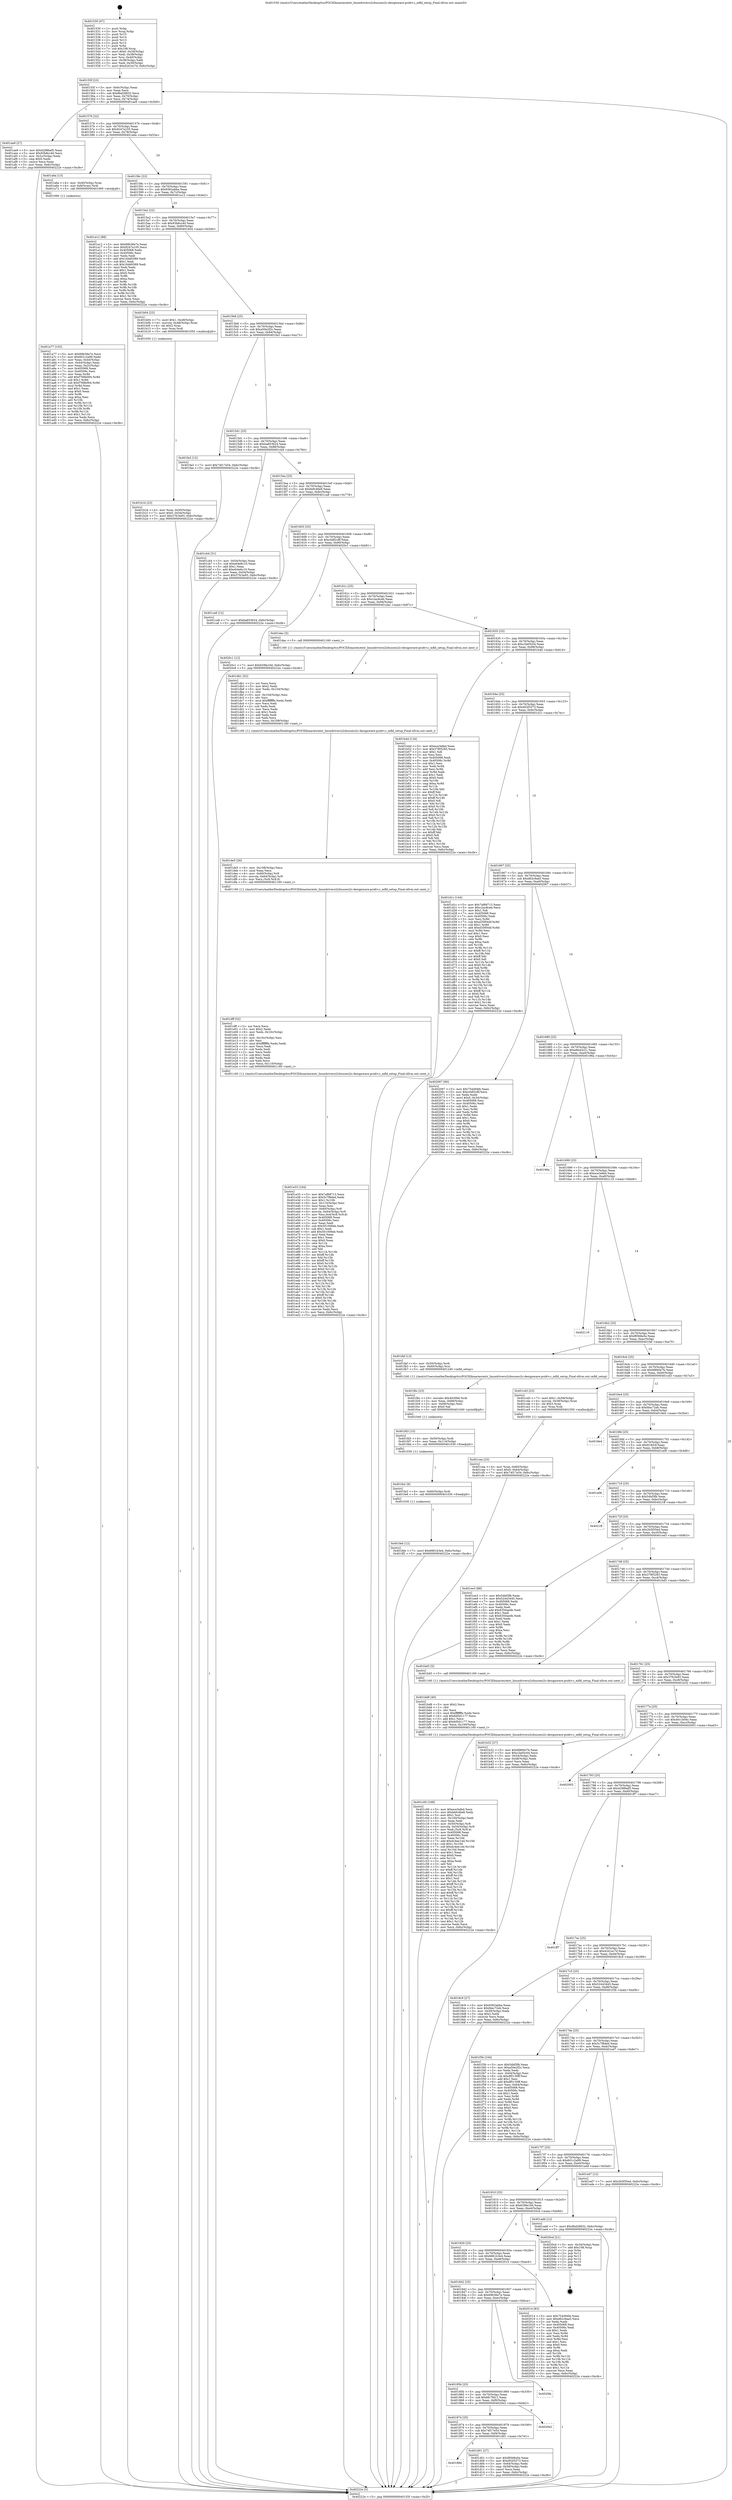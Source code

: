 digraph "0x401530" {
  label = "0x401530 (/mnt/c/Users/mathe/Desktop/tcc/POCII/binaries/extr_linuxdriversi2cbussesi2c-designware-pcidrv.c_mfld_setup_Final-ollvm.out::main(0))"
  labelloc = "t"
  node[shape=record]

  Entry [label="",width=0.3,height=0.3,shape=circle,fillcolor=black,style=filled]
  "0x40155f" [label="{
     0x40155f [23]\l
     | [instrs]\l
     &nbsp;&nbsp;0x40155f \<+3\>: mov -0x6c(%rbp),%eax\l
     &nbsp;&nbsp;0x401562 \<+2\>: mov %eax,%ecx\l
     &nbsp;&nbsp;0x401564 \<+6\>: sub $0x8bd28832,%ecx\l
     &nbsp;&nbsp;0x40156a \<+3\>: mov %eax,-0x70(%rbp)\l
     &nbsp;&nbsp;0x40156d \<+3\>: mov %ecx,-0x74(%rbp)\l
     &nbsp;&nbsp;0x401570 \<+6\>: je 0000000000401ae9 \<main+0x5b9\>\l
  }"]
  "0x401ae9" [label="{
     0x401ae9 [27]\l
     | [instrs]\l
     &nbsp;&nbsp;0x401ae9 \<+5\>: mov $0x4298bef5,%eax\l
     &nbsp;&nbsp;0x401aee \<+5\>: mov $0x93b8cc40,%ecx\l
     &nbsp;&nbsp;0x401af3 \<+3\>: mov -0x2c(%rbp),%edx\l
     &nbsp;&nbsp;0x401af6 \<+3\>: cmp $0x0,%edx\l
     &nbsp;&nbsp;0x401af9 \<+3\>: cmove %ecx,%eax\l
     &nbsp;&nbsp;0x401afc \<+3\>: mov %eax,-0x6c(%rbp)\l
     &nbsp;&nbsp;0x401aff \<+5\>: jmp 000000000040222e \<main+0xcfe\>\l
  }"]
  "0x401576" [label="{
     0x401576 [22]\l
     | [instrs]\l
     &nbsp;&nbsp;0x401576 \<+5\>: jmp 000000000040157b \<main+0x4b\>\l
     &nbsp;&nbsp;0x40157b \<+3\>: mov -0x70(%rbp),%eax\l
     &nbsp;&nbsp;0x40157e \<+5\>: sub $0x9247a105,%eax\l
     &nbsp;&nbsp;0x401583 \<+3\>: mov %eax,-0x78(%rbp)\l
     &nbsp;&nbsp;0x401586 \<+6\>: je 0000000000401a6a \<main+0x53a\>\l
  }"]
  Exit [label="",width=0.3,height=0.3,shape=circle,fillcolor=black,style=filled,peripheries=2]
  "0x401a6a" [label="{
     0x401a6a [13]\l
     | [instrs]\l
     &nbsp;&nbsp;0x401a6a \<+4\>: mov -0x40(%rbp),%rax\l
     &nbsp;&nbsp;0x401a6e \<+4\>: mov 0x8(%rax),%rdi\l
     &nbsp;&nbsp;0x401a72 \<+5\>: call 0000000000401060 \<atoi@plt\>\l
     | [calls]\l
     &nbsp;&nbsp;0x401060 \{1\} (unknown)\l
  }"]
  "0x40158c" [label="{
     0x40158c [22]\l
     | [instrs]\l
     &nbsp;&nbsp;0x40158c \<+5\>: jmp 0000000000401591 \<main+0x61\>\l
     &nbsp;&nbsp;0x401591 \<+3\>: mov -0x70(%rbp),%eax\l
     &nbsp;&nbsp;0x401594 \<+5\>: sub $0x9362abba,%eax\l
     &nbsp;&nbsp;0x401599 \<+3\>: mov %eax,-0x7c(%rbp)\l
     &nbsp;&nbsp;0x40159c \<+6\>: je 0000000000401a12 \<main+0x4e2\>\l
  }"]
  "0x401feb" [label="{
     0x401feb [12]\l
     | [instrs]\l
     &nbsp;&nbsp;0x401feb \<+7\>: movl $0x6661b3e4,-0x6c(%rbp)\l
     &nbsp;&nbsp;0x401ff2 \<+5\>: jmp 000000000040222e \<main+0xcfe\>\l
  }"]
  "0x401a12" [label="{
     0x401a12 [88]\l
     | [instrs]\l
     &nbsp;&nbsp;0x401a12 \<+5\>: mov $0x69b36e7e,%eax\l
     &nbsp;&nbsp;0x401a17 \<+5\>: mov $0x9247a105,%ecx\l
     &nbsp;&nbsp;0x401a1c \<+7\>: mov 0x405068,%edx\l
     &nbsp;&nbsp;0x401a23 \<+7\>: mov 0x40506c,%esi\l
     &nbsp;&nbsp;0x401a2a \<+2\>: mov %edx,%edi\l
     &nbsp;&nbsp;0x401a2c \<+6\>: add $0x16dd0389,%edi\l
     &nbsp;&nbsp;0x401a32 \<+3\>: sub $0x1,%edi\l
     &nbsp;&nbsp;0x401a35 \<+6\>: sub $0x16dd0389,%edi\l
     &nbsp;&nbsp;0x401a3b \<+3\>: imul %edi,%edx\l
     &nbsp;&nbsp;0x401a3e \<+3\>: and $0x1,%edx\l
     &nbsp;&nbsp;0x401a41 \<+3\>: cmp $0x0,%edx\l
     &nbsp;&nbsp;0x401a44 \<+4\>: sete %r8b\l
     &nbsp;&nbsp;0x401a48 \<+3\>: cmp $0xa,%esi\l
     &nbsp;&nbsp;0x401a4b \<+4\>: setl %r9b\l
     &nbsp;&nbsp;0x401a4f \<+3\>: mov %r8b,%r10b\l
     &nbsp;&nbsp;0x401a52 \<+3\>: and %r9b,%r10b\l
     &nbsp;&nbsp;0x401a55 \<+3\>: xor %r9b,%r8b\l
     &nbsp;&nbsp;0x401a58 \<+3\>: or %r8b,%r10b\l
     &nbsp;&nbsp;0x401a5b \<+4\>: test $0x1,%r10b\l
     &nbsp;&nbsp;0x401a5f \<+3\>: cmovne %ecx,%eax\l
     &nbsp;&nbsp;0x401a62 \<+3\>: mov %eax,-0x6c(%rbp)\l
     &nbsp;&nbsp;0x401a65 \<+5\>: jmp 000000000040222e \<main+0xcfe\>\l
  }"]
  "0x4015a2" [label="{
     0x4015a2 [22]\l
     | [instrs]\l
     &nbsp;&nbsp;0x4015a2 \<+5\>: jmp 00000000004015a7 \<main+0x77\>\l
     &nbsp;&nbsp;0x4015a7 \<+3\>: mov -0x70(%rbp),%eax\l
     &nbsp;&nbsp;0x4015aa \<+5\>: sub $0x93b8cc40,%eax\l
     &nbsp;&nbsp;0x4015af \<+3\>: mov %eax,-0x80(%rbp)\l
     &nbsp;&nbsp;0x4015b2 \<+6\>: je 0000000000401b04 \<main+0x5d4\>\l
  }"]
  "0x401fe2" [label="{
     0x401fe2 [9]\l
     | [instrs]\l
     &nbsp;&nbsp;0x401fe2 \<+4\>: mov -0x60(%rbp),%rdi\l
     &nbsp;&nbsp;0x401fe6 \<+5\>: call 0000000000401030 \<free@plt\>\l
     | [calls]\l
     &nbsp;&nbsp;0x401030 \{1\} (unknown)\l
  }"]
  "0x401b04" [label="{
     0x401b04 [23]\l
     | [instrs]\l
     &nbsp;&nbsp;0x401b04 \<+7\>: movl $0x1,-0x48(%rbp)\l
     &nbsp;&nbsp;0x401b0b \<+4\>: movslq -0x48(%rbp),%rax\l
     &nbsp;&nbsp;0x401b0f \<+4\>: shl $0x2,%rax\l
     &nbsp;&nbsp;0x401b13 \<+3\>: mov %rax,%rdi\l
     &nbsp;&nbsp;0x401b16 \<+5\>: call 0000000000401050 \<malloc@plt\>\l
     | [calls]\l
     &nbsp;&nbsp;0x401050 \{1\} (unknown)\l
  }"]
  "0x4015b8" [label="{
     0x4015b8 [25]\l
     | [instrs]\l
     &nbsp;&nbsp;0x4015b8 \<+5\>: jmp 00000000004015bd \<main+0x8d\>\l
     &nbsp;&nbsp;0x4015bd \<+3\>: mov -0x70(%rbp),%eax\l
     &nbsp;&nbsp;0x4015c0 \<+5\>: sub $0xa50e2f2c,%eax\l
     &nbsp;&nbsp;0x4015c5 \<+6\>: mov %eax,-0x84(%rbp)\l
     &nbsp;&nbsp;0x4015cb \<+6\>: je 0000000000401fa3 \<main+0xa73\>\l
  }"]
  "0x401fd3" [label="{
     0x401fd3 [15]\l
     | [instrs]\l
     &nbsp;&nbsp;0x401fd3 \<+4\>: mov -0x50(%rbp),%rdi\l
     &nbsp;&nbsp;0x401fd7 \<+6\>: mov %eax,-0x114(%rbp)\l
     &nbsp;&nbsp;0x401fdd \<+5\>: call 0000000000401030 \<free@plt\>\l
     | [calls]\l
     &nbsp;&nbsp;0x401030 \{1\} (unknown)\l
  }"]
  "0x401fa3" [label="{
     0x401fa3 [12]\l
     | [instrs]\l
     &nbsp;&nbsp;0x401fa3 \<+7\>: movl $0x74f17e54,-0x6c(%rbp)\l
     &nbsp;&nbsp;0x401faa \<+5\>: jmp 000000000040222e \<main+0xcfe\>\l
  }"]
  "0x4015d1" [label="{
     0x4015d1 [25]\l
     | [instrs]\l
     &nbsp;&nbsp;0x4015d1 \<+5\>: jmp 00000000004015d6 \<main+0xa6\>\l
     &nbsp;&nbsp;0x4015d6 \<+3\>: mov -0x70(%rbp),%eax\l
     &nbsp;&nbsp;0x4015d9 \<+5\>: sub $0xba853624,%eax\l
     &nbsp;&nbsp;0x4015de \<+6\>: mov %eax,-0x88(%rbp)\l
     &nbsp;&nbsp;0x4015e4 \<+6\>: je 0000000000401cb4 \<main+0x784\>\l
  }"]
  "0x401fbc" [label="{
     0x401fbc [23]\l
     | [instrs]\l
     &nbsp;&nbsp;0x401fbc \<+10\>: movabs $0x4030b6,%rdi\l
     &nbsp;&nbsp;0x401fc6 \<+3\>: mov %eax,-0x68(%rbp)\l
     &nbsp;&nbsp;0x401fc9 \<+3\>: mov -0x68(%rbp),%esi\l
     &nbsp;&nbsp;0x401fcc \<+2\>: mov $0x0,%al\l
     &nbsp;&nbsp;0x401fce \<+5\>: call 0000000000401040 \<printf@plt\>\l
     | [calls]\l
     &nbsp;&nbsp;0x401040 \{1\} (unknown)\l
  }"]
  "0x401cb4" [label="{
     0x401cb4 [31]\l
     | [instrs]\l
     &nbsp;&nbsp;0x401cb4 \<+3\>: mov -0x54(%rbp),%eax\l
     &nbsp;&nbsp;0x401cb7 \<+5\>: sub $0xeb4e6c10,%eax\l
     &nbsp;&nbsp;0x401cbc \<+3\>: add $0x1,%eax\l
     &nbsp;&nbsp;0x401cbf \<+5\>: add $0xeb4e6c10,%eax\l
     &nbsp;&nbsp;0x401cc4 \<+3\>: mov %eax,-0x54(%rbp)\l
     &nbsp;&nbsp;0x401cc7 \<+7\>: movl $0x37fc3e93,-0x6c(%rbp)\l
     &nbsp;&nbsp;0x401cce \<+5\>: jmp 000000000040222e \<main+0xcfe\>\l
  }"]
  "0x4015ea" [label="{
     0x4015ea [25]\l
     | [instrs]\l
     &nbsp;&nbsp;0x4015ea \<+5\>: jmp 00000000004015ef \<main+0xbf\>\l
     &nbsp;&nbsp;0x4015ef \<+3\>: mov -0x70(%rbp),%eax\l
     &nbsp;&nbsp;0x4015f2 \<+5\>: sub $0xbbfc46e8,%eax\l
     &nbsp;&nbsp;0x4015f7 \<+6\>: mov %eax,-0x8c(%rbp)\l
     &nbsp;&nbsp;0x4015fd \<+6\>: je 0000000000401ca8 \<main+0x778\>\l
  }"]
  "0x401e33" [label="{
     0x401e33 [164]\l
     | [instrs]\l
     &nbsp;&nbsp;0x401e33 \<+5\>: mov $0x7af68713,%ecx\l
     &nbsp;&nbsp;0x401e38 \<+5\>: mov $0x5c7f8ded,%edx\l
     &nbsp;&nbsp;0x401e3d \<+3\>: mov $0x1,%r10b\l
     &nbsp;&nbsp;0x401e40 \<+6\>: mov -0x110(%rbp),%esi\l
     &nbsp;&nbsp;0x401e46 \<+3\>: imul %eax,%esi\l
     &nbsp;&nbsp;0x401e49 \<+4\>: mov -0x60(%rbp),%r8\l
     &nbsp;&nbsp;0x401e4d \<+4\>: movslq -0x64(%rbp),%r9\l
     &nbsp;&nbsp;0x401e51 \<+5\>: mov %esi,0x4(%r8,%r9,8)\l
     &nbsp;&nbsp;0x401e56 \<+7\>: mov 0x405068,%eax\l
     &nbsp;&nbsp;0x401e5d \<+7\>: mov 0x40506c,%esi\l
     &nbsp;&nbsp;0x401e64 \<+2\>: mov %eax,%edi\l
     &nbsp;&nbsp;0x401e66 \<+6\>: sub $0x501006eb,%edi\l
     &nbsp;&nbsp;0x401e6c \<+3\>: sub $0x1,%edi\l
     &nbsp;&nbsp;0x401e6f \<+6\>: add $0x501006eb,%edi\l
     &nbsp;&nbsp;0x401e75 \<+3\>: imul %edi,%eax\l
     &nbsp;&nbsp;0x401e78 \<+3\>: and $0x1,%eax\l
     &nbsp;&nbsp;0x401e7b \<+3\>: cmp $0x0,%eax\l
     &nbsp;&nbsp;0x401e7e \<+4\>: sete %r11b\l
     &nbsp;&nbsp;0x401e82 \<+3\>: cmp $0xa,%esi\l
     &nbsp;&nbsp;0x401e85 \<+3\>: setl %bl\l
     &nbsp;&nbsp;0x401e88 \<+3\>: mov %r11b,%r14b\l
     &nbsp;&nbsp;0x401e8b \<+4\>: xor $0xff,%r14b\l
     &nbsp;&nbsp;0x401e8f \<+3\>: mov %bl,%r15b\l
     &nbsp;&nbsp;0x401e92 \<+4\>: xor $0xff,%r15b\l
     &nbsp;&nbsp;0x401e96 \<+4\>: xor $0x0,%r10b\l
     &nbsp;&nbsp;0x401e9a \<+3\>: mov %r14b,%r12b\l
     &nbsp;&nbsp;0x401e9d \<+4\>: and $0x0,%r12b\l
     &nbsp;&nbsp;0x401ea1 \<+3\>: and %r10b,%r11b\l
     &nbsp;&nbsp;0x401ea4 \<+3\>: mov %r15b,%r13b\l
     &nbsp;&nbsp;0x401ea7 \<+4\>: and $0x0,%r13b\l
     &nbsp;&nbsp;0x401eab \<+3\>: and %r10b,%bl\l
     &nbsp;&nbsp;0x401eae \<+3\>: or %r11b,%r12b\l
     &nbsp;&nbsp;0x401eb1 \<+3\>: or %bl,%r13b\l
     &nbsp;&nbsp;0x401eb4 \<+3\>: xor %r13b,%r12b\l
     &nbsp;&nbsp;0x401eb7 \<+3\>: or %r15b,%r14b\l
     &nbsp;&nbsp;0x401eba \<+4\>: xor $0xff,%r14b\l
     &nbsp;&nbsp;0x401ebe \<+4\>: or $0x0,%r10b\l
     &nbsp;&nbsp;0x401ec2 \<+3\>: and %r10b,%r14b\l
     &nbsp;&nbsp;0x401ec5 \<+3\>: or %r14b,%r12b\l
     &nbsp;&nbsp;0x401ec8 \<+4\>: test $0x1,%r12b\l
     &nbsp;&nbsp;0x401ecc \<+3\>: cmovne %edx,%ecx\l
     &nbsp;&nbsp;0x401ecf \<+3\>: mov %ecx,-0x6c(%rbp)\l
     &nbsp;&nbsp;0x401ed2 \<+5\>: jmp 000000000040222e \<main+0xcfe\>\l
  }"]
  "0x401ca8" [label="{
     0x401ca8 [12]\l
     | [instrs]\l
     &nbsp;&nbsp;0x401ca8 \<+7\>: movl $0xba853624,-0x6c(%rbp)\l
     &nbsp;&nbsp;0x401caf \<+5\>: jmp 000000000040222e \<main+0xcfe\>\l
  }"]
  "0x401603" [label="{
     0x401603 [25]\l
     | [instrs]\l
     &nbsp;&nbsp;0x401603 \<+5\>: jmp 0000000000401608 \<main+0xd8\>\l
     &nbsp;&nbsp;0x401608 \<+3\>: mov -0x70(%rbp),%eax\l
     &nbsp;&nbsp;0x40160b \<+5\>: sub $0xc0df2c8f,%eax\l
     &nbsp;&nbsp;0x401610 \<+6\>: mov %eax,-0x90(%rbp)\l
     &nbsp;&nbsp;0x401616 \<+6\>: je 00000000004020c1 \<main+0xb91\>\l
  }"]
  "0x401dff" [label="{
     0x401dff [52]\l
     | [instrs]\l
     &nbsp;&nbsp;0x401dff \<+2\>: xor %ecx,%ecx\l
     &nbsp;&nbsp;0x401e01 \<+5\>: mov $0x2,%edx\l
     &nbsp;&nbsp;0x401e06 \<+6\>: mov %edx,-0x10c(%rbp)\l
     &nbsp;&nbsp;0x401e0c \<+1\>: cltd\l
     &nbsp;&nbsp;0x401e0d \<+6\>: mov -0x10c(%rbp),%esi\l
     &nbsp;&nbsp;0x401e13 \<+2\>: idiv %esi\l
     &nbsp;&nbsp;0x401e15 \<+6\>: imul $0xfffffffe,%edx,%edx\l
     &nbsp;&nbsp;0x401e1b \<+2\>: mov %ecx,%edi\l
     &nbsp;&nbsp;0x401e1d \<+2\>: sub %edx,%edi\l
     &nbsp;&nbsp;0x401e1f \<+2\>: mov %ecx,%edx\l
     &nbsp;&nbsp;0x401e21 \<+3\>: sub $0x1,%edx\l
     &nbsp;&nbsp;0x401e24 \<+2\>: add %edx,%edi\l
     &nbsp;&nbsp;0x401e26 \<+2\>: sub %edi,%ecx\l
     &nbsp;&nbsp;0x401e28 \<+6\>: mov %ecx,-0x110(%rbp)\l
     &nbsp;&nbsp;0x401e2e \<+5\>: call 0000000000401160 \<next_i\>\l
     | [calls]\l
     &nbsp;&nbsp;0x401160 \{1\} (/mnt/c/Users/mathe/Desktop/tcc/POCII/binaries/extr_linuxdriversi2cbussesi2c-designware-pcidrv.c_mfld_setup_Final-ollvm.out::next_i)\l
  }"]
  "0x4020c1" [label="{
     0x4020c1 [12]\l
     | [instrs]\l
     &nbsp;&nbsp;0x4020c1 \<+7\>: movl $0x629fa16d,-0x6c(%rbp)\l
     &nbsp;&nbsp;0x4020c8 \<+5\>: jmp 000000000040222e \<main+0xcfe\>\l
  }"]
  "0x40161c" [label="{
     0x40161c [25]\l
     | [instrs]\l
     &nbsp;&nbsp;0x40161c \<+5\>: jmp 0000000000401621 \<main+0xf1\>\l
     &nbsp;&nbsp;0x401621 \<+3\>: mov -0x70(%rbp),%eax\l
     &nbsp;&nbsp;0x401624 \<+5\>: sub $0xc2ac8ceb,%eax\l
     &nbsp;&nbsp;0x401629 \<+6\>: mov %eax,-0x94(%rbp)\l
     &nbsp;&nbsp;0x40162f \<+6\>: je 0000000000401dac \<main+0x87c\>\l
  }"]
  "0x401de5" [label="{
     0x401de5 [26]\l
     | [instrs]\l
     &nbsp;&nbsp;0x401de5 \<+6\>: mov -0x108(%rbp),%ecx\l
     &nbsp;&nbsp;0x401deb \<+3\>: imul %eax,%ecx\l
     &nbsp;&nbsp;0x401dee \<+4\>: mov -0x60(%rbp),%r8\l
     &nbsp;&nbsp;0x401df2 \<+4\>: movslq -0x64(%rbp),%r9\l
     &nbsp;&nbsp;0x401df6 \<+4\>: mov %ecx,(%r8,%r9,8)\l
     &nbsp;&nbsp;0x401dfa \<+5\>: call 0000000000401160 \<next_i\>\l
     | [calls]\l
     &nbsp;&nbsp;0x401160 \{1\} (/mnt/c/Users/mathe/Desktop/tcc/POCII/binaries/extr_linuxdriversi2cbussesi2c-designware-pcidrv.c_mfld_setup_Final-ollvm.out::next_i)\l
  }"]
  "0x401dac" [label="{
     0x401dac [5]\l
     | [instrs]\l
     &nbsp;&nbsp;0x401dac \<+5\>: call 0000000000401160 \<next_i\>\l
     | [calls]\l
     &nbsp;&nbsp;0x401160 \{1\} (/mnt/c/Users/mathe/Desktop/tcc/POCII/binaries/extr_linuxdriversi2cbussesi2c-designware-pcidrv.c_mfld_setup_Final-ollvm.out::next_i)\l
  }"]
  "0x401635" [label="{
     0x401635 [25]\l
     | [instrs]\l
     &nbsp;&nbsp;0x401635 \<+5\>: jmp 000000000040163a \<main+0x10a\>\l
     &nbsp;&nbsp;0x40163a \<+3\>: mov -0x70(%rbp),%eax\l
     &nbsp;&nbsp;0x40163d \<+5\>: sub $0xc3a05c04,%eax\l
     &nbsp;&nbsp;0x401642 \<+6\>: mov %eax,-0x98(%rbp)\l
     &nbsp;&nbsp;0x401648 \<+6\>: je 0000000000401b4d \<main+0x61d\>\l
  }"]
  "0x401db1" [label="{
     0x401db1 [52]\l
     | [instrs]\l
     &nbsp;&nbsp;0x401db1 \<+2\>: xor %ecx,%ecx\l
     &nbsp;&nbsp;0x401db3 \<+5\>: mov $0x2,%edx\l
     &nbsp;&nbsp;0x401db8 \<+6\>: mov %edx,-0x104(%rbp)\l
     &nbsp;&nbsp;0x401dbe \<+1\>: cltd\l
     &nbsp;&nbsp;0x401dbf \<+6\>: mov -0x104(%rbp),%esi\l
     &nbsp;&nbsp;0x401dc5 \<+2\>: idiv %esi\l
     &nbsp;&nbsp;0x401dc7 \<+6\>: imul $0xfffffffe,%edx,%edx\l
     &nbsp;&nbsp;0x401dcd \<+2\>: mov %ecx,%edi\l
     &nbsp;&nbsp;0x401dcf \<+2\>: sub %edx,%edi\l
     &nbsp;&nbsp;0x401dd1 \<+2\>: mov %ecx,%edx\l
     &nbsp;&nbsp;0x401dd3 \<+3\>: sub $0x1,%edx\l
     &nbsp;&nbsp;0x401dd6 \<+2\>: add %edx,%edi\l
     &nbsp;&nbsp;0x401dd8 \<+2\>: sub %edi,%ecx\l
     &nbsp;&nbsp;0x401dda \<+6\>: mov %ecx,-0x108(%rbp)\l
     &nbsp;&nbsp;0x401de0 \<+5\>: call 0000000000401160 \<next_i\>\l
     | [calls]\l
     &nbsp;&nbsp;0x401160 \{1\} (/mnt/c/Users/mathe/Desktop/tcc/POCII/binaries/extr_linuxdriversi2cbussesi2c-designware-pcidrv.c_mfld_setup_Final-ollvm.out::next_i)\l
  }"]
  "0x401b4d" [label="{
     0x401b4d [134]\l
     | [instrs]\l
     &nbsp;&nbsp;0x401b4d \<+5\>: mov $0xece3efed,%eax\l
     &nbsp;&nbsp;0x401b52 \<+5\>: mov $0x378f3283,%ecx\l
     &nbsp;&nbsp;0x401b57 \<+2\>: mov $0x1,%dl\l
     &nbsp;&nbsp;0x401b59 \<+2\>: xor %esi,%esi\l
     &nbsp;&nbsp;0x401b5b \<+7\>: mov 0x405068,%edi\l
     &nbsp;&nbsp;0x401b62 \<+8\>: mov 0x40506c,%r8d\l
     &nbsp;&nbsp;0x401b6a \<+3\>: sub $0x1,%esi\l
     &nbsp;&nbsp;0x401b6d \<+3\>: mov %edi,%r9d\l
     &nbsp;&nbsp;0x401b70 \<+3\>: add %esi,%r9d\l
     &nbsp;&nbsp;0x401b73 \<+4\>: imul %r9d,%edi\l
     &nbsp;&nbsp;0x401b77 \<+3\>: and $0x1,%edi\l
     &nbsp;&nbsp;0x401b7a \<+3\>: cmp $0x0,%edi\l
     &nbsp;&nbsp;0x401b7d \<+4\>: sete %r10b\l
     &nbsp;&nbsp;0x401b81 \<+4\>: cmp $0xa,%r8d\l
     &nbsp;&nbsp;0x401b85 \<+4\>: setl %r11b\l
     &nbsp;&nbsp;0x401b89 \<+3\>: mov %r10b,%bl\l
     &nbsp;&nbsp;0x401b8c \<+3\>: xor $0xff,%bl\l
     &nbsp;&nbsp;0x401b8f \<+3\>: mov %r11b,%r14b\l
     &nbsp;&nbsp;0x401b92 \<+4\>: xor $0xff,%r14b\l
     &nbsp;&nbsp;0x401b96 \<+3\>: xor $0x0,%dl\l
     &nbsp;&nbsp;0x401b99 \<+3\>: mov %bl,%r15b\l
     &nbsp;&nbsp;0x401b9c \<+4\>: and $0x0,%r15b\l
     &nbsp;&nbsp;0x401ba0 \<+3\>: and %dl,%r10b\l
     &nbsp;&nbsp;0x401ba3 \<+3\>: mov %r14b,%r12b\l
     &nbsp;&nbsp;0x401ba6 \<+4\>: and $0x0,%r12b\l
     &nbsp;&nbsp;0x401baa \<+3\>: and %dl,%r11b\l
     &nbsp;&nbsp;0x401bad \<+3\>: or %r10b,%r15b\l
     &nbsp;&nbsp;0x401bb0 \<+3\>: or %r11b,%r12b\l
     &nbsp;&nbsp;0x401bb3 \<+3\>: xor %r12b,%r15b\l
     &nbsp;&nbsp;0x401bb6 \<+3\>: or %r14b,%bl\l
     &nbsp;&nbsp;0x401bb9 \<+3\>: xor $0xff,%bl\l
     &nbsp;&nbsp;0x401bbc \<+3\>: or $0x0,%dl\l
     &nbsp;&nbsp;0x401bbf \<+2\>: and %dl,%bl\l
     &nbsp;&nbsp;0x401bc1 \<+3\>: or %bl,%r15b\l
     &nbsp;&nbsp;0x401bc4 \<+4\>: test $0x1,%r15b\l
     &nbsp;&nbsp;0x401bc8 \<+3\>: cmovne %ecx,%eax\l
     &nbsp;&nbsp;0x401bcb \<+3\>: mov %eax,-0x6c(%rbp)\l
     &nbsp;&nbsp;0x401bce \<+5\>: jmp 000000000040222e \<main+0xcfe\>\l
  }"]
  "0x40164e" [label="{
     0x40164e [25]\l
     | [instrs]\l
     &nbsp;&nbsp;0x40164e \<+5\>: jmp 0000000000401653 \<main+0x123\>\l
     &nbsp;&nbsp;0x401653 \<+3\>: mov -0x70(%rbp),%eax\l
     &nbsp;&nbsp;0x401656 \<+5\>: sub $0xd02f3373,%eax\l
     &nbsp;&nbsp;0x40165b \<+6\>: mov %eax,-0x9c(%rbp)\l
     &nbsp;&nbsp;0x401661 \<+6\>: je 0000000000401d1c \<main+0x7ec\>\l
  }"]
  "0x40188d" [label="{
     0x40188d\l
  }", style=dashed]
  "0x401d1c" [label="{
     0x401d1c [144]\l
     | [instrs]\l
     &nbsp;&nbsp;0x401d1c \<+5\>: mov $0x7af68713,%eax\l
     &nbsp;&nbsp;0x401d21 \<+5\>: mov $0xc2ac8ceb,%ecx\l
     &nbsp;&nbsp;0x401d26 \<+2\>: mov $0x1,%dl\l
     &nbsp;&nbsp;0x401d28 \<+7\>: mov 0x405068,%esi\l
     &nbsp;&nbsp;0x401d2f \<+7\>: mov 0x40506c,%edi\l
     &nbsp;&nbsp;0x401d36 \<+3\>: mov %esi,%r8d\l
     &nbsp;&nbsp;0x401d39 \<+7\>: sub $0xd35f044f,%r8d\l
     &nbsp;&nbsp;0x401d40 \<+4\>: sub $0x1,%r8d\l
     &nbsp;&nbsp;0x401d44 \<+7\>: add $0xd35f044f,%r8d\l
     &nbsp;&nbsp;0x401d4b \<+4\>: imul %r8d,%esi\l
     &nbsp;&nbsp;0x401d4f \<+3\>: and $0x1,%esi\l
     &nbsp;&nbsp;0x401d52 \<+3\>: cmp $0x0,%esi\l
     &nbsp;&nbsp;0x401d55 \<+4\>: sete %r9b\l
     &nbsp;&nbsp;0x401d59 \<+3\>: cmp $0xa,%edi\l
     &nbsp;&nbsp;0x401d5c \<+4\>: setl %r10b\l
     &nbsp;&nbsp;0x401d60 \<+3\>: mov %r9b,%r11b\l
     &nbsp;&nbsp;0x401d63 \<+4\>: xor $0xff,%r11b\l
     &nbsp;&nbsp;0x401d67 \<+3\>: mov %r10b,%bl\l
     &nbsp;&nbsp;0x401d6a \<+3\>: xor $0xff,%bl\l
     &nbsp;&nbsp;0x401d6d \<+3\>: xor $0x0,%dl\l
     &nbsp;&nbsp;0x401d70 \<+3\>: mov %r11b,%r14b\l
     &nbsp;&nbsp;0x401d73 \<+4\>: and $0x0,%r14b\l
     &nbsp;&nbsp;0x401d77 \<+3\>: and %dl,%r9b\l
     &nbsp;&nbsp;0x401d7a \<+3\>: mov %bl,%r15b\l
     &nbsp;&nbsp;0x401d7d \<+4\>: and $0x0,%r15b\l
     &nbsp;&nbsp;0x401d81 \<+3\>: and %dl,%r10b\l
     &nbsp;&nbsp;0x401d84 \<+3\>: or %r9b,%r14b\l
     &nbsp;&nbsp;0x401d87 \<+3\>: or %r10b,%r15b\l
     &nbsp;&nbsp;0x401d8a \<+3\>: xor %r15b,%r14b\l
     &nbsp;&nbsp;0x401d8d \<+3\>: or %bl,%r11b\l
     &nbsp;&nbsp;0x401d90 \<+4\>: xor $0xff,%r11b\l
     &nbsp;&nbsp;0x401d94 \<+3\>: or $0x0,%dl\l
     &nbsp;&nbsp;0x401d97 \<+3\>: and %dl,%r11b\l
     &nbsp;&nbsp;0x401d9a \<+3\>: or %r11b,%r14b\l
     &nbsp;&nbsp;0x401d9d \<+4\>: test $0x1,%r14b\l
     &nbsp;&nbsp;0x401da1 \<+3\>: cmovne %ecx,%eax\l
     &nbsp;&nbsp;0x401da4 \<+3\>: mov %eax,-0x6c(%rbp)\l
     &nbsp;&nbsp;0x401da7 \<+5\>: jmp 000000000040222e \<main+0xcfe\>\l
  }"]
  "0x401667" [label="{
     0x401667 [25]\l
     | [instrs]\l
     &nbsp;&nbsp;0x401667 \<+5\>: jmp 000000000040166c \<main+0x13c\>\l
     &nbsp;&nbsp;0x40166c \<+3\>: mov -0x70(%rbp),%eax\l
     &nbsp;&nbsp;0x40166f \<+5\>: sub $0xd62c9aa5,%eax\l
     &nbsp;&nbsp;0x401674 \<+6\>: mov %eax,-0xa0(%rbp)\l
     &nbsp;&nbsp;0x40167a \<+6\>: je 0000000000402067 \<main+0xb37\>\l
  }"]
  "0x401d01" [label="{
     0x401d01 [27]\l
     | [instrs]\l
     &nbsp;&nbsp;0x401d01 \<+5\>: mov $0xf8568a5e,%eax\l
     &nbsp;&nbsp;0x401d06 \<+5\>: mov $0xd02f3373,%ecx\l
     &nbsp;&nbsp;0x401d0b \<+3\>: mov -0x64(%rbp),%edx\l
     &nbsp;&nbsp;0x401d0e \<+3\>: cmp -0x58(%rbp),%edx\l
     &nbsp;&nbsp;0x401d11 \<+3\>: cmovl %ecx,%eax\l
     &nbsp;&nbsp;0x401d14 \<+3\>: mov %eax,-0x6c(%rbp)\l
     &nbsp;&nbsp;0x401d17 \<+5\>: jmp 000000000040222e \<main+0xcfe\>\l
  }"]
  "0x402067" [label="{
     0x402067 [90]\l
     | [instrs]\l
     &nbsp;&nbsp;0x402067 \<+5\>: mov $0x754494fe,%eax\l
     &nbsp;&nbsp;0x40206c \<+5\>: mov $0xc0df2c8f,%ecx\l
     &nbsp;&nbsp;0x402071 \<+2\>: xor %edx,%edx\l
     &nbsp;&nbsp;0x402073 \<+7\>: movl $0x0,-0x34(%rbp)\l
     &nbsp;&nbsp;0x40207a \<+7\>: mov 0x405068,%esi\l
     &nbsp;&nbsp;0x402081 \<+7\>: mov 0x40506c,%edi\l
     &nbsp;&nbsp;0x402088 \<+3\>: sub $0x1,%edx\l
     &nbsp;&nbsp;0x40208b \<+3\>: mov %esi,%r8d\l
     &nbsp;&nbsp;0x40208e \<+3\>: add %edx,%r8d\l
     &nbsp;&nbsp;0x402091 \<+4\>: imul %r8d,%esi\l
     &nbsp;&nbsp;0x402095 \<+3\>: and $0x1,%esi\l
     &nbsp;&nbsp;0x402098 \<+3\>: cmp $0x0,%esi\l
     &nbsp;&nbsp;0x40209b \<+4\>: sete %r9b\l
     &nbsp;&nbsp;0x40209f \<+3\>: cmp $0xa,%edi\l
     &nbsp;&nbsp;0x4020a2 \<+4\>: setl %r10b\l
     &nbsp;&nbsp;0x4020a6 \<+3\>: mov %r9b,%r11b\l
     &nbsp;&nbsp;0x4020a9 \<+3\>: and %r10b,%r11b\l
     &nbsp;&nbsp;0x4020ac \<+3\>: xor %r10b,%r9b\l
     &nbsp;&nbsp;0x4020af \<+3\>: or %r9b,%r11b\l
     &nbsp;&nbsp;0x4020b2 \<+4\>: test $0x1,%r11b\l
     &nbsp;&nbsp;0x4020b6 \<+3\>: cmovne %ecx,%eax\l
     &nbsp;&nbsp;0x4020b9 \<+3\>: mov %eax,-0x6c(%rbp)\l
     &nbsp;&nbsp;0x4020bc \<+5\>: jmp 000000000040222e \<main+0xcfe\>\l
  }"]
  "0x401680" [label="{
     0x401680 [25]\l
     | [instrs]\l
     &nbsp;&nbsp;0x401680 \<+5\>: jmp 0000000000401685 \<main+0x155\>\l
     &nbsp;&nbsp;0x401685 \<+3\>: mov -0x70(%rbp),%eax\l
     &nbsp;&nbsp;0x401688 \<+5\>: sub $0xe8e43c21,%eax\l
     &nbsp;&nbsp;0x40168d \<+6\>: mov %eax,-0xa4(%rbp)\l
     &nbsp;&nbsp;0x401693 \<+6\>: je 000000000040196a \<main+0x43a\>\l
  }"]
  "0x401874" [label="{
     0x401874 [25]\l
     | [instrs]\l
     &nbsp;&nbsp;0x401874 \<+5\>: jmp 0000000000401879 \<main+0x349\>\l
     &nbsp;&nbsp;0x401879 \<+3\>: mov -0x70(%rbp),%eax\l
     &nbsp;&nbsp;0x40187c \<+5\>: sub $0x74f17e54,%eax\l
     &nbsp;&nbsp;0x401881 \<+6\>: mov %eax,-0xf4(%rbp)\l
     &nbsp;&nbsp;0x401887 \<+6\>: je 0000000000401d01 \<main+0x7d1\>\l
  }"]
  "0x40196a" [label="{
     0x40196a\l
  }", style=dashed]
  "0x401699" [label="{
     0x401699 [25]\l
     | [instrs]\l
     &nbsp;&nbsp;0x401699 \<+5\>: jmp 000000000040169e \<main+0x16e\>\l
     &nbsp;&nbsp;0x40169e \<+3\>: mov -0x70(%rbp),%eax\l
     &nbsp;&nbsp;0x4016a1 \<+5\>: sub $0xece3efed,%eax\l
     &nbsp;&nbsp;0x4016a6 \<+6\>: mov %eax,-0xa8(%rbp)\l
     &nbsp;&nbsp;0x4016ac \<+6\>: je 0000000000402116 \<main+0xbe6\>\l
  }"]
  "0x4020e2" [label="{
     0x4020e2\l
  }", style=dashed]
  "0x402116" [label="{
     0x402116\l
  }", style=dashed]
  "0x4016b2" [label="{
     0x4016b2 [25]\l
     | [instrs]\l
     &nbsp;&nbsp;0x4016b2 \<+5\>: jmp 00000000004016b7 \<main+0x187\>\l
     &nbsp;&nbsp;0x4016b7 \<+3\>: mov -0x70(%rbp),%eax\l
     &nbsp;&nbsp;0x4016ba \<+5\>: sub $0xf8568a5e,%eax\l
     &nbsp;&nbsp;0x4016bf \<+6\>: mov %eax,-0xac(%rbp)\l
     &nbsp;&nbsp;0x4016c5 \<+6\>: je 0000000000401faf \<main+0xa7f\>\l
  }"]
  "0x40185b" [label="{
     0x40185b [25]\l
     | [instrs]\l
     &nbsp;&nbsp;0x40185b \<+5\>: jmp 0000000000401860 \<main+0x330\>\l
     &nbsp;&nbsp;0x401860 \<+3\>: mov -0x70(%rbp),%eax\l
     &nbsp;&nbsp;0x401863 \<+5\>: sub $0x6fc7fd11,%eax\l
     &nbsp;&nbsp;0x401868 \<+6\>: mov %eax,-0xf0(%rbp)\l
     &nbsp;&nbsp;0x40186e \<+6\>: je 00000000004020e2 \<main+0xbb2\>\l
  }"]
  "0x401faf" [label="{
     0x401faf [13]\l
     | [instrs]\l
     &nbsp;&nbsp;0x401faf \<+4\>: mov -0x50(%rbp),%rdi\l
     &nbsp;&nbsp;0x401fb3 \<+4\>: mov -0x60(%rbp),%rsi\l
     &nbsp;&nbsp;0x401fb7 \<+5\>: call 0000000000401240 \<mfld_setup\>\l
     | [calls]\l
     &nbsp;&nbsp;0x401240 \{1\} (/mnt/c/Users/mathe/Desktop/tcc/POCII/binaries/extr_linuxdriversi2cbussesi2c-designware-pcidrv.c_mfld_setup_Final-ollvm.out::mfld_setup)\l
  }"]
  "0x4016cb" [label="{
     0x4016cb [25]\l
     | [instrs]\l
     &nbsp;&nbsp;0x4016cb \<+5\>: jmp 00000000004016d0 \<main+0x1a0\>\l
     &nbsp;&nbsp;0x4016d0 \<+3\>: mov -0x70(%rbp),%eax\l
     &nbsp;&nbsp;0x4016d3 \<+5\>: sub $0xfd860e7b,%eax\l
     &nbsp;&nbsp;0x4016d8 \<+6\>: mov %eax,-0xb0(%rbp)\l
     &nbsp;&nbsp;0x4016de \<+6\>: je 0000000000401cd3 \<main+0x7a3\>\l
  }"]
  "0x4020fa" [label="{
     0x4020fa\l
  }", style=dashed]
  "0x401cd3" [label="{
     0x401cd3 [23]\l
     | [instrs]\l
     &nbsp;&nbsp;0x401cd3 \<+7\>: movl $0x1,-0x58(%rbp)\l
     &nbsp;&nbsp;0x401cda \<+4\>: movslq -0x58(%rbp),%rax\l
     &nbsp;&nbsp;0x401cde \<+4\>: shl $0x3,%rax\l
     &nbsp;&nbsp;0x401ce2 \<+3\>: mov %rax,%rdi\l
     &nbsp;&nbsp;0x401ce5 \<+5\>: call 0000000000401050 \<malloc@plt\>\l
     | [calls]\l
     &nbsp;&nbsp;0x401050 \{1\} (unknown)\l
  }"]
  "0x4016e4" [label="{
     0x4016e4 [25]\l
     | [instrs]\l
     &nbsp;&nbsp;0x4016e4 \<+5\>: jmp 00000000004016e9 \<main+0x1b9\>\l
     &nbsp;&nbsp;0x4016e9 \<+3\>: mov -0x70(%rbp),%eax\l
     &nbsp;&nbsp;0x4016ec \<+5\>: sub $0xfdec72eb,%eax\l
     &nbsp;&nbsp;0x4016f1 \<+6\>: mov %eax,-0xb4(%rbp)\l
     &nbsp;&nbsp;0x4016f7 \<+6\>: je 00000000004018e4 \<main+0x3b4\>\l
  }"]
  "0x401842" [label="{
     0x401842 [25]\l
     | [instrs]\l
     &nbsp;&nbsp;0x401842 \<+5\>: jmp 0000000000401847 \<main+0x317\>\l
     &nbsp;&nbsp;0x401847 \<+3\>: mov -0x70(%rbp),%eax\l
     &nbsp;&nbsp;0x40184a \<+5\>: sub $0x69b36e7e,%eax\l
     &nbsp;&nbsp;0x40184f \<+6\>: mov %eax,-0xec(%rbp)\l
     &nbsp;&nbsp;0x401855 \<+6\>: je 00000000004020fa \<main+0xbca\>\l
  }"]
  "0x4018e4" [label="{
     0x4018e4\l
  }", style=dashed]
  "0x4016fd" [label="{
     0x4016fd [25]\l
     | [instrs]\l
     &nbsp;&nbsp;0x4016fd \<+5\>: jmp 0000000000401702 \<main+0x1d2\>\l
     &nbsp;&nbsp;0x401702 \<+3\>: mov -0x70(%rbp),%eax\l
     &nbsp;&nbsp;0x401705 \<+5\>: sub $0x818d3f,%eax\l
     &nbsp;&nbsp;0x40170a \<+6\>: mov %eax,-0xb8(%rbp)\l
     &nbsp;&nbsp;0x401710 \<+6\>: je 0000000000401a06 \<main+0x4d6\>\l
  }"]
  "0x402014" [label="{
     0x402014 [83]\l
     | [instrs]\l
     &nbsp;&nbsp;0x402014 \<+5\>: mov $0x754494fe,%eax\l
     &nbsp;&nbsp;0x402019 \<+5\>: mov $0xd62c9aa5,%ecx\l
     &nbsp;&nbsp;0x40201e \<+2\>: xor %edx,%edx\l
     &nbsp;&nbsp;0x402020 \<+7\>: mov 0x405068,%esi\l
     &nbsp;&nbsp;0x402027 \<+7\>: mov 0x40506c,%edi\l
     &nbsp;&nbsp;0x40202e \<+3\>: sub $0x1,%edx\l
     &nbsp;&nbsp;0x402031 \<+3\>: mov %esi,%r8d\l
     &nbsp;&nbsp;0x402034 \<+3\>: add %edx,%r8d\l
     &nbsp;&nbsp;0x402037 \<+4\>: imul %r8d,%esi\l
     &nbsp;&nbsp;0x40203b \<+3\>: and $0x1,%esi\l
     &nbsp;&nbsp;0x40203e \<+3\>: cmp $0x0,%esi\l
     &nbsp;&nbsp;0x402041 \<+4\>: sete %r9b\l
     &nbsp;&nbsp;0x402045 \<+3\>: cmp $0xa,%edi\l
     &nbsp;&nbsp;0x402048 \<+4\>: setl %r10b\l
     &nbsp;&nbsp;0x40204c \<+3\>: mov %r9b,%r11b\l
     &nbsp;&nbsp;0x40204f \<+3\>: and %r10b,%r11b\l
     &nbsp;&nbsp;0x402052 \<+3\>: xor %r10b,%r9b\l
     &nbsp;&nbsp;0x402055 \<+3\>: or %r9b,%r11b\l
     &nbsp;&nbsp;0x402058 \<+4\>: test $0x1,%r11b\l
     &nbsp;&nbsp;0x40205c \<+3\>: cmovne %ecx,%eax\l
     &nbsp;&nbsp;0x40205f \<+3\>: mov %eax,-0x6c(%rbp)\l
     &nbsp;&nbsp;0x402062 \<+5\>: jmp 000000000040222e \<main+0xcfe\>\l
  }"]
  "0x401a06" [label="{
     0x401a06\l
  }", style=dashed]
  "0x401716" [label="{
     0x401716 [25]\l
     | [instrs]\l
     &nbsp;&nbsp;0x401716 \<+5\>: jmp 000000000040171b \<main+0x1eb\>\l
     &nbsp;&nbsp;0x40171b \<+3\>: mov -0x70(%rbp),%eax\l
     &nbsp;&nbsp;0x40171e \<+5\>: sub $0x54bf3fb,%eax\l
     &nbsp;&nbsp;0x401723 \<+6\>: mov %eax,-0xbc(%rbp)\l
     &nbsp;&nbsp;0x401729 \<+6\>: je 00000000004021ff \<main+0xccf\>\l
  }"]
  "0x401829" [label="{
     0x401829 [25]\l
     | [instrs]\l
     &nbsp;&nbsp;0x401829 \<+5\>: jmp 000000000040182e \<main+0x2fe\>\l
     &nbsp;&nbsp;0x40182e \<+3\>: mov -0x70(%rbp),%eax\l
     &nbsp;&nbsp;0x401831 \<+5\>: sub $0x6661b3e4,%eax\l
     &nbsp;&nbsp;0x401836 \<+6\>: mov %eax,-0xe8(%rbp)\l
     &nbsp;&nbsp;0x40183c \<+6\>: je 0000000000402014 \<main+0xae4\>\l
  }"]
  "0x4021ff" [label="{
     0x4021ff\l
  }", style=dashed]
  "0x40172f" [label="{
     0x40172f [25]\l
     | [instrs]\l
     &nbsp;&nbsp;0x40172f \<+5\>: jmp 0000000000401734 \<main+0x204\>\l
     &nbsp;&nbsp;0x401734 \<+3\>: mov -0x70(%rbp),%eax\l
     &nbsp;&nbsp;0x401737 \<+5\>: sub $0x2b5f35ed,%eax\l
     &nbsp;&nbsp;0x40173c \<+6\>: mov %eax,-0xc0(%rbp)\l
     &nbsp;&nbsp;0x401742 \<+6\>: je 0000000000401ee3 \<main+0x9b3\>\l
  }"]
  "0x4020cd" [label="{
     0x4020cd [21]\l
     | [instrs]\l
     &nbsp;&nbsp;0x4020cd \<+3\>: mov -0x34(%rbp),%eax\l
     &nbsp;&nbsp;0x4020d0 \<+7\>: add $0x108,%rsp\l
     &nbsp;&nbsp;0x4020d7 \<+1\>: pop %rbx\l
     &nbsp;&nbsp;0x4020d8 \<+2\>: pop %r12\l
     &nbsp;&nbsp;0x4020da \<+2\>: pop %r13\l
     &nbsp;&nbsp;0x4020dc \<+2\>: pop %r14\l
     &nbsp;&nbsp;0x4020de \<+2\>: pop %r15\l
     &nbsp;&nbsp;0x4020e0 \<+1\>: pop %rbp\l
     &nbsp;&nbsp;0x4020e1 \<+1\>: ret\l
  }"]
  "0x401ee3" [label="{
     0x401ee3 [88]\l
     | [instrs]\l
     &nbsp;&nbsp;0x401ee3 \<+5\>: mov $0x54bf3fb,%eax\l
     &nbsp;&nbsp;0x401ee8 \<+5\>: mov $0x52443445,%ecx\l
     &nbsp;&nbsp;0x401eed \<+7\>: mov 0x405068,%edx\l
     &nbsp;&nbsp;0x401ef4 \<+7\>: mov 0x40506c,%esi\l
     &nbsp;&nbsp;0x401efb \<+2\>: mov %edx,%edi\l
     &nbsp;&nbsp;0x401efd \<+6\>: add $0x6350aedb,%edi\l
     &nbsp;&nbsp;0x401f03 \<+3\>: sub $0x1,%edi\l
     &nbsp;&nbsp;0x401f06 \<+6\>: sub $0x6350aedb,%edi\l
     &nbsp;&nbsp;0x401f0c \<+3\>: imul %edi,%edx\l
     &nbsp;&nbsp;0x401f0f \<+3\>: and $0x1,%edx\l
     &nbsp;&nbsp;0x401f12 \<+3\>: cmp $0x0,%edx\l
     &nbsp;&nbsp;0x401f15 \<+4\>: sete %r8b\l
     &nbsp;&nbsp;0x401f19 \<+3\>: cmp $0xa,%esi\l
     &nbsp;&nbsp;0x401f1c \<+4\>: setl %r9b\l
     &nbsp;&nbsp;0x401f20 \<+3\>: mov %r8b,%r10b\l
     &nbsp;&nbsp;0x401f23 \<+3\>: and %r9b,%r10b\l
     &nbsp;&nbsp;0x401f26 \<+3\>: xor %r9b,%r8b\l
     &nbsp;&nbsp;0x401f29 \<+3\>: or %r8b,%r10b\l
     &nbsp;&nbsp;0x401f2c \<+4\>: test $0x1,%r10b\l
     &nbsp;&nbsp;0x401f30 \<+3\>: cmovne %ecx,%eax\l
     &nbsp;&nbsp;0x401f33 \<+3\>: mov %eax,-0x6c(%rbp)\l
     &nbsp;&nbsp;0x401f36 \<+5\>: jmp 000000000040222e \<main+0xcfe\>\l
  }"]
  "0x401748" [label="{
     0x401748 [25]\l
     | [instrs]\l
     &nbsp;&nbsp;0x401748 \<+5\>: jmp 000000000040174d \<main+0x21d\>\l
     &nbsp;&nbsp;0x40174d \<+3\>: mov -0x70(%rbp),%eax\l
     &nbsp;&nbsp;0x401750 \<+5\>: sub $0x378f3283,%eax\l
     &nbsp;&nbsp;0x401755 \<+6\>: mov %eax,-0xc4(%rbp)\l
     &nbsp;&nbsp;0x40175b \<+6\>: je 0000000000401bd3 \<main+0x6a3\>\l
  }"]
  "0x401cea" [label="{
     0x401cea [23]\l
     | [instrs]\l
     &nbsp;&nbsp;0x401cea \<+4\>: mov %rax,-0x60(%rbp)\l
     &nbsp;&nbsp;0x401cee \<+7\>: movl $0x0,-0x64(%rbp)\l
     &nbsp;&nbsp;0x401cf5 \<+7\>: movl $0x74f17e54,-0x6c(%rbp)\l
     &nbsp;&nbsp;0x401cfc \<+5\>: jmp 000000000040222e \<main+0xcfe\>\l
  }"]
  "0x401bd3" [label="{
     0x401bd3 [5]\l
     | [instrs]\l
     &nbsp;&nbsp;0x401bd3 \<+5\>: call 0000000000401160 \<next_i\>\l
     | [calls]\l
     &nbsp;&nbsp;0x401160 \{1\} (/mnt/c/Users/mathe/Desktop/tcc/POCII/binaries/extr_linuxdriversi2cbussesi2c-designware-pcidrv.c_mfld_setup_Final-ollvm.out::next_i)\l
  }"]
  "0x401761" [label="{
     0x401761 [25]\l
     | [instrs]\l
     &nbsp;&nbsp;0x401761 \<+5\>: jmp 0000000000401766 \<main+0x236\>\l
     &nbsp;&nbsp;0x401766 \<+3\>: mov -0x70(%rbp),%eax\l
     &nbsp;&nbsp;0x401769 \<+5\>: sub $0x37fc3e93,%eax\l
     &nbsp;&nbsp;0x40176e \<+6\>: mov %eax,-0xc8(%rbp)\l
     &nbsp;&nbsp;0x401774 \<+6\>: je 0000000000401b32 \<main+0x602\>\l
  }"]
  "0x401c00" [label="{
     0x401c00 [168]\l
     | [instrs]\l
     &nbsp;&nbsp;0x401c00 \<+5\>: mov $0xece3efed,%ecx\l
     &nbsp;&nbsp;0x401c05 \<+5\>: mov $0xbbfc46e8,%edx\l
     &nbsp;&nbsp;0x401c0a \<+3\>: mov $0x1,%sil\l
     &nbsp;&nbsp;0x401c0d \<+6\>: mov -0x100(%rbp),%edi\l
     &nbsp;&nbsp;0x401c13 \<+3\>: imul %eax,%edi\l
     &nbsp;&nbsp;0x401c16 \<+4\>: mov -0x50(%rbp),%r8\l
     &nbsp;&nbsp;0x401c1a \<+4\>: movslq -0x54(%rbp),%r9\l
     &nbsp;&nbsp;0x401c1e \<+4\>: mov %edi,(%r8,%r9,4)\l
     &nbsp;&nbsp;0x401c22 \<+7\>: mov 0x405068,%eax\l
     &nbsp;&nbsp;0x401c29 \<+7\>: mov 0x40506c,%edi\l
     &nbsp;&nbsp;0x401c30 \<+3\>: mov %eax,%r10d\l
     &nbsp;&nbsp;0x401c33 \<+7\>: add $0xdc4ee14d,%r10d\l
     &nbsp;&nbsp;0x401c3a \<+4\>: sub $0x1,%r10d\l
     &nbsp;&nbsp;0x401c3e \<+7\>: sub $0xdc4ee14d,%r10d\l
     &nbsp;&nbsp;0x401c45 \<+4\>: imul %r10d,%eax\l
     &nbsp;&nbsp;0x401c49 \<+3\>: and $0x1,%eax\l
     &nbsp;&nbsp;0x401c4c \<+3\>: cmp $0x0,%eax\l
     &nbsp;&nbsp;0x401c4f \<+4\>: sete %r11b\l
     &nbsp;&nbsp;0x401c53 \<+3\>: cmp $0xa,%edi\l
     &nbsp;&nbsp;0x401c56 \<+3\>: setl %bl\l
     &nbsp;&nbsp;0x401c59 \<+3\>: mov %r11b,%r14b\l
     &nbsp;&nbsp;0x401c5c \<+4\>: xor $0xff,%r14b\l
     &nbsp;&nbsp;0x401c60 \<+3\>: mov %bl,%r15b\l
     &nbsp;&nbsp;0x401c63 \<+4\>: xor $0xff,%r15b\l
     &nbsp;&nbsp;0x401c67 \<+4\>: xor $0x1,%sil\l
     &nbsp;&nbsp;0x401c6b \<+3\>: mov %r14b,%r12b\l
     &nbsp;&nbsp;0x401c6e \<+4\>: and $0xff,%r12b\l
     &nbsp;&nbsp;0x401c72 \<+3\>: and %sil,%r11b\l
     &nbsp;&nbsp;0x401c75 \<+3\>: mov %r15b,%r13b\l
     &nbsp;&nbsp;0x401c78 \<+4\>: and $0xff,%r13b\l
     &nbsp;&nbsp;0x401c7c \<+3\>: and %sil,%bl\l
     &nbsp;&nbsp;0x401c7f \<+3\>: or %r11b,%r12b\l
     &nbsp;&nbsp;0x401c82 \<+3\>: or %bl,%r13b\l
     &nbsp;&nbsp;0x401c85 \<+3\>: xor %r13b,%r12b\l
     &nbsp;&nbsp;0x401c88 \<+3\>: or %r15b,%r14b\l
     &nbsp;&nbsp;0x401c8b \<+4\>: xor $0xff,%r14b\l
     &nbsp;&nbsp;0x401c8f \<+4\>: or $0x1,%sil\l
     &nbsp;&nbsp;0x401c93 \<+3\>: and %sil,%r14b\l
     &nbsp;&nbsp;0x401c96 \<+3\>: or %r14b,%r12b\l
     &nbsp;&nbsp;0x401c99 \<+4\>: test $0x1,%r12b\l
     &nbsp;&nbsp;0x401c9d \<+3\>: cmovne %edx,%ecx\l
     &nbsp;&nbsp;0x401ca0 \<+3\>: mov %ecx,-0x6c(%rbp)\l
     &nbsp;&nbsp;0x401ca3 \<+5\>: jmp 000000000040222e \<main+0xcfe\>\l
  }"]
  "0x401b32" [label="{
     0x401b32 [27]\l
     | [instrs]\l
     &nbsp;&nbsp;0x401b32 \<+5\>: mov $0xfd860e7b,%eax\l
     &nbsp;&nbsp;0x401b37 \<+5\>: mov $0xc3a05c04,%ecx\l
     &nbsp;&nbsp;0x401b3c \<+3\>: mov -0x54(%rbp),%edx\l
     &nbsp;&nbsp;0x401b3f \<+3\>: cmp -0x48(%rbp),%edx\l
     &nbsp;&nbsp;0x401b42 \<+3\>: cmovl %ecx,%eax\l
     &nbsp;&nbsp;0x401b45 \<+3\>: mov %eax,-0x6c(%rbp)\l
     &nbsp;&nbsp;0x401b48 \<+5\>: jmp 000000000040222e \<main+0xcfe\>\l
  }"]
  "0x40177a" [label="{
     0x40177a [25]\l
     | [instrs]\l
     &nbsp;&nbsp;0x40177a \<+5\>: jmp 000000000040177f \<main+0x24f\>\l
     &nbsp;&nbsp;0x40177f \<+3\>: mov -0x70(%rbp),%eax\l
     &nbsp;&nbsp;0x401782 \<+5\>: sub $0x40c1b04c,%eax\l
     &nbsp;&nbsp;0x401787 \<+6\>: mov %eax,-0xcc(%rbp)\l
     &nbsp;&nbsp;0x40178d \<+6\>: je 0000000000402003 \<main+0xad3\>\l
  }"]
  "0x401bd8" [label="{
     0x401bd8 [40]\l
     | [instrs]\l
     &nbsp;&nbsp;0x401bd8 \<+5\>: mov $0x2,%ecx\l
     &nbsp;&nbsp;0x401bdd \<+1\>: cltd\l
     &nbsp;&nbsp;0x401bde \<+2\>: idiv %ecx\l
     &nbsp;&nbsp;0x401be0 \<+6\>: imul $0xfffffffe,%edx,%ecx\l
     &nbsp;&nbsp;0x401be6 \<+6\>: sub $0x6d5d1177,%ecx\l
     &nbsp;&nbsp;0x401bec \<+3\>: add $0x1,%ecx\l
     &nbsp;&nbsp;0x401bef \<+6\>: add $0x6d5d1177,%ecx\l
     &nbsp;&nbsp;0x401bf5 \<+6\>: mov %ecx,-0x100(%rbp)\l
     &nbsp;&nbsp;0x401bfb \<+5\>: call 0000000000401160 \<next_i\>\l
     | [calls]\l
     &nbsp;&nbsp;0x401160 \{1\} (/mnt/c/Users/mathe/Desktop/tcc/POCII/binaries/extr_linuxdriversi2cbussesi2c-designware-pcidrv.c_mfld_setup_Final-ollvm.out::next_i)\l
  }"]
  "0x402003" [label="{
     0x402003\l
  }", style=dashed]
  "0x401793" [label="{
     0x401793 [25]\l
     | [instrs]\l
     &nbsp;&nbsp;0x401793 \<+5\>: jmp 0000000000401798 \<main+0x268\>\l
     &nbsp;&nbsp;0x401798 \<+3\>: mov -0x70(%rbp),%eax\l
     &nbsp;&nbsp;0x40179b \<+5\>: sub $0x4298bef5,%eax\l
     &nbsp;&nbsp;0x4017a0 \<+6\>: mov %eax,-0xd0(%rbp)\l
     &nbsp;&nbsp;0x4017a6 \<+6\>: je 0000000000401ff7 \<main+0xac7\>\l
  }"]
  "0x401b1b" [label="{
     0x401b1b [23]\l
     | [instrs]\l
     &nbsp;&nbsp;0x401b1b \<+4\>: mov %rax,-0x50(%rbp)\l
     &nbsp;&nbsp;0x401b1f \<+7\>: movl $0x0,-0x54(%rbp)\l
     &nbsp;&nbsp;0x401b26 \<+7\>: movl $0x37fc3e93,-0x6c(%rbp)\l
     &nbsp;&nbsp;0x401b2d \<+5\>: jmp 000000000040222e \<main+0xcfe\>\l
  }"]
  "0x401ff7" [label="{
     0x401ff7\l
  }", style=dashed]
  "0x4017ac" [label="{
     0x4017ac [25]\l
     | [instrs]\l
     &nbsp;&nbsp;0x4017ac \<+5\>: jmp 00000000004017b1 \<main+0x281\>\l
     &nbsp;&nbsp;0x4017b1 \<+3\>: mov -0x70(%rbp),%eax\l
     &nbsp;&nbsp;0x4017b4 \<+5\>: sub $0x42d1ec7d,%eax\l
     &nbsp;&nbsp;0x4017b9 \<+6\>: mov %eax,-0xd4(%rbp)\l
     &nbsp;&nbsp;0x4017bf \<+6\>: je 00000000004018c9 \<main+0x399\>\l
  }"]
  "0x401810" [label="{
     0x401810 [25]\l
     | [instrs]\l
     &nbsp;&nbsp;0x401810 \<+5\>: jmp 0000000000401815 \<main+0x2e5\>\l
     &nbsp;&nbsp;0x401815 \<+3\>: mov -0x70(%rbp),%eax\l
     &nbsp;&nbsp;0x401818 \<+5\>: sub $0x629fa16d,%eax\l
     &nbsp;&nbsp;0x40181d \<+6\>: mov %eax,-0xe4(%rbp)\l
     &nbsp;&nbsp;0x401823 \<+6\>: je 00000000004020cd \<main+0xb9d\>\l
  }"]
  "0x4018c9" [label="{
     0x4018c9 [27]\l
     | [instrs]\l
     &nbsp;&nbsp;0x4018c9 \<+5\>: mov $0x9362abba,%eax\l
     &nbsp;&nbsp;0x4018ce \<+5\>: mov $0xfdec72eb,%ecx\l
     &nbsp;&nbsp;0x4018d3 \<+3\>: mov -0x30(%rbp),%edx\l
     &nbsp;&nbsp;0x4018d6 \<+3\>: cmp $0x2,%edx\l
     &nbsp;&nbsp;0x4018d9 \<+3\>: cmovne %ecx,%eax\l
     &nbsp;&nbsp;0x4018dc \<+3\>: mov %eax,-0x6c(%rbp)\l
     &nbsp;&nbsp;0x4018df \<+5\>: jmp 000000000040222e \<main+0xcfe\>\l
  }"]
  "0x4017c5" [label="{
     0x4017c5 [25]\l
     | [instrs]\l
     &nbsp;&nbsp;0x4017c5 \<+5\>: jmp 00000000004017ca \<main+0x29a\>\l
     &nbsp;&nbsp;0x4017ca \<+3\>: mov -0x70(%rbp),%eax\l
     &nbsp;&nbsp;0x4017cd \<+5\>: sub $0x52443445,%eax\l
     &nbsp;&nbsp;0x4017d2 \<+6\>: mov %eax,-0xd8(%rbp)\l
     &nbsp;&nbsp;0x4017d8 \<+6\>: je 0000000000401f3b \<main+0xa0b\>\l
  }"]
  "0x40222e" [label="{
     0x40222e [5]\l
     | [instrs]\l
     &nbsp;&nbsp;0x40222e \<+5\>: jmp 000000000040155f \<main+0x2f\>\l
  }"]
  "0x401530" [label="{
     0x401530 [47]\l
     | [instrs]\l
     &nbsp;&nbsp;0x401530 \<+1\>: push %rbp\l
     &nbsp;&nbsp;0x401531 \<+3\>: mov %rsp,%rbp\l
     &nbsp;&nbsp;0x401534 \<+2\>: push %r15\l
     &nbsp;&nbsp;0x401536 \<+2\>: push %r14\l
     &nbsp;&nbsp;0x401538 \<+2\>: push %r13\l
     &nbsp;&nbsp;0x40153a \<+2\>: push %r12\l
     &nbsp;&nbsp;0x40153c \<+1\>: push %rbx\l
     &nbsp;&nbsp;0x40153d \<+7\>: sub $0x108,%rsp\l
     &nbsp;&nbsp;0x401544 \<+7\>: movl $0x0,-0x34(%rbp)\l
     &nbsp;&nbsp;0x40154b \<+3\>: mov %edi,-0x38(%rbp)\l
     &nbsp;&nbsp;0x40154e \<+4\>: mov %rsi,-0x40(%rbp)\l
     &nbsp;&nbsp;0x401552 \<+3\>: mov -0x38(%rbp),%edi\l
     &nbsp;&nbsp;0x401555 \<+3\>: mov %edi,-0x30(%rbp)\l
     &nbsp;&nbsp;0x401558 \<+7\>: movl $0x42d1ec7d,-0x6c(%rbp)\l
  }"]
  "0x401a77" [label="{
     0x401a77 [102]\l
     | [instrs]\l
     &nbsp;&nbsp;0x401a77 \<+5\>: mov $0x69b36e7e,%ecx\l
     &nbsp;&nbsp;0x401a7c \<+5\>: mov $0x601c2a99,%edx\l
     &nbsp;&nbsp;0x401a81 \<+3\>: mov %eax,-0x44(%rbp)\l
     &nbsp;&nbsp;0x401a84 \<+3\>: mov -0x44(%rbp),%eax\l
     &nbsp;&nbsp;0x401a87 \<+3\>: mov %eax,-0x2c(%rbp)\l
     &nbsp;&nbsp;0x401a8a \<+7\>: mov 0x405068,%eax\l
     &nbsp;&nbsp;0x401a91 \<+7\>: mov 0x40506c,%esi\l
     &nbsp;&nbsp;0x401a98 \<+3\>: mov %eax,%r8d\l
     &nbsp;&nbsp;0x401a9b \<+7\>: add $0xf768b094,%r8d\l
     &nbsp;&nbsp;0x401aa2 \<+4\>: sub $0x1,%r8d\l
     &nbsp;&nbsp;0x401aa6 \<+7\>: sub $0xf768b094,%r8d\l
     &nbsp;&nbsp;0x401aad \<+4\>: imul %r8d,%eax\l
     &nbsp;&nbsp;0x401ab1 \<+3\>: and $0x1,%eax\l
     &nbsp;&nbsp;0x401ab4 \<+3\>: cmp $0x0,%eax\l
     &nbsp;&nbsp;0x401ab7 \<+4\>: sete %r9b\l
     &nbsp;&nbsp;0x401abb \<+3\>: cmp $0xa,%esi\l
     &nbsp;&nbsp;0x401abe \<+4\>: setl %r10b\l
     &nbsp;&nbsp;0x401ac2 \<+3\>: mov %r9b,%r11b\l
     &nbsp;&nbsp;0x401ac5 \<+3\>: and %r10b,%r11b\l
     &nbsp;&nbsp;0x401ac8 \<+3\>: xor %r10b,%r9b\l
     &nbsp;&nbsp;0x401acb \<+3\>: or %r9b,%r11b\l
     &nbsp;&nbsp;0x401ace \<+4\>: test $0x1,%r11b\l
     &nbsp;&nbsp;0x401ad2 \<+3\>: cmovne %edx,%ecx\l
     &nbsp;&nbsp;0x401ad5 \<+3\>: mov %ecx,-0x6c(%rbp)\l
     &nbsp;&nbsp;0x401ad8 \<+5\>: jmp 000000000040222e \<main+0xcfe\>\l
  }"]
  "0x401add" [label="{
     0x401add [12]\l
     | [instrs]\l
     &nbsp;&nbsp;0x401add \<+7\>: movl $0x8bd28832,-0x6c(%rbp)\l
     &nbsp;&nbsp;0x401ae4 \<+5\>: jmp 000000000040222e \<main+0xcfe\>\l
  }"]
  "0x401f3b" [label="{
     0x401f3b [104]\l
     | [instrs]\l
     &nbsp;&nbsp;0x401f3b \<+5\>: mov $0x54bf3fb,%eax\l
     &nbsp;&nbsp;0x401f40 \<+5\>: mov $0xa50e2f2c,%ecx\l
     &nbsp;&nbsp;0x401f45 \<+2\>: xor %edx,%edx\l
     &nbsp;&nbsp;0x401f47 \<+3\>: mov -0x64(%rbp),%esi\l
     &nbsp;&nbsp;0x401f4a \<+6\>: sub $0xdf0130ff,%esi\l
     &nbsp;&nbsp;0x401f50 \<+3\>: add $0x1,%esi\l
     &nbsp;&nbsp;0x401f53 \<+6\>: add $0xdf0130ff,%esi\l
     &nbsp;&nbsp;0x401f59 \<+3\>: mov %esi,-0x64(%rbp)\l
     &nbsp;&nbsp;0x401f5c \<+7\>: mov 0x405068,%esi\l
     &nbsp;&nbsp;0x401f63 \<+7\>: mov 0x40506c,%edi\l
     &nbsp;&nbsp;0x401f6a \<+3\>: sub $0x1,%edx\l
     &nbsp;&nbsp;0x401f6d \<+3\>: mov %esi,%r8d\l
     &nbsp;&nbsp;0x401f70 \<+3\>: add %edx,%r8d\l
     &nbsp;&nbsp;0x401f73 \<+4\>: imul %r8d,%esi\l
     &nbsp;&nbsp;0x401f77 \<+3\>: and $0x1,%esi\l
     &nbsp;&nbsp;0x401f7a \<+3\>: cmp $0x0,%esi\l
     &nbsp;&nbsp;0x401f7d \<+4\>: sete %r9b\l
     &nbsp;&nbsp;0x401f81 \<+3\>: cmp $0xa,%edi\l
     &nbsp;&nbsp;0x401f84 \<+4\>: setl %r10b\l
     &nbsp;&nbsp;0x401f88 \<+3\>: mov %r9b,%r11b\l
     &nbsp;&nbsp;0x401f8b \<+3\>: and %r10b,%r11b\l
     &nbsp;&nbsp;0x401f8e \<+3\>: xor %r10b,%r9b\l
     &nbsp;&nbsp;0x401f91 \<+3\>: or %r9b,%r11b\l
     &nbsp;&nbsp;0x401f94 \<+4\>: test $0x1,%r11b\l
     &nbsp;&nbsp;0x401f98 \<+3\>: cmovne %ecx,%eax\l
     &nbsp;&nbsp;0x401f9b \<+3\>: mov %eax,-0x6c(%rbp)\l
     &nbsp;&nbsp;0x401f9e \<+5\>: jmp 000000000040222e \<main+0xcfe\>\l
  }"]
  "0x4017de" [label="{
     0x4017de [25]\l
     | [instrs]\l
     &nbsp;&nbsp;0x4017de \<+5\>: jmp 00000000004017e3 \<main+0x2b3\>\l
     &nbsp;&nbsp;0x4017e3 \<+3\>: mov -0x70(%rbp),%eax\l
     &nbsp;&nbsp;0x4017e6 \<+5\>: sub $0x5c7f8ded,%eax\l
     &nbsp;&nbsp;0x4017eb \<+6\>: mov %eax,-0xdc(%rbp)\l
     &nbsp;&nbsp;0x4017f1 \<+6\>: je 0000000000401ed7 \<main+0x9a7\>\l
  }"]
  "0x4017f7" [label="{
     0x4017f7 [25]\l
     | [instrs]\l
     &nbsp;&nbsp;0x4017f7 \<+5\>: jmp 00000000004017fc \<main+0x2cc\>\l
     &nbsp;&nbsp;0x4017fc \<+3\>: mov -0x70(%rbp),%eax\l
     &nbsp;&nbsp;0x4017ff \<+5\>: sub $0x601c2a99,%eax\l
     &nbsp;&nbsp;0x401804 \<+6\>: mov %eax,-0xe0(%rbp)\l
     &nbsp;&nbsp;0x40180a \<+6\>: je 0000000000401add \<main+0x5ad\>\l
  }"]
  "0x401ed7" [label="{
     0x401ed7 [12]\l
     | [instrs]\l
     &nbsp;&nbsp;0x401ed7 \<+7\>: movl $0x2b5f35ed,-0x6c(%rbp)\l
     &nbsp;&nbsp;0x401ede \<+5\>: jmp 000000000040222e \<main+0xcfe\>\l
  }"]
  Entry -> "0x401530" [label=" 1"]
  "0x40155f" -> "0x401ae9" [label=" 1"]
  "0x40155f" -> "0x401576" [label=" 25"]
  "0x4020cd" -> Exit [label=" 1"]
  "0x401576" -> "0x401a6a" [label=" 1"]
  "0x401576" -> "0x40158c" [label=" 24"]
  "0x4020c1" -> "0x40222e" [label=" 1"]
  "0x40158c" -> "0x401a12" [label=" 1"]
  "0x40158c" -> "0x4015a2" [label=" 23"]
  "0x402067" -> "0x40222e" [label=" 1"]
  "0x4015a2" -> "0x401b04" [label=" 1"]
  "0x4015a2" -> "0x4015b8" [label=" 22"]
  "0x402014" -> "0x40222e" [label=" 1"]
  "0x4015b8" -> "0x401fa3" [label=" 1"]
  "0x4015b8" -> "0x4015d1" [label=" 21"]
  "0x401feb" -> "0x40222e" [label=" 1"]
  "0x4015d1" -> "0x401cb4" [label=" 1"]
  "0x4015d1" -> "0x4015ea" [label=" 20"]
  "0x401fe2" -> "0x401feb" [label=" 1"]
  "0x4015ea" -> "0x401ca8" [label=" 1"]
  "0x4015ea" -> "0x401603" [label=" 19"]
  "0x401fd3" -> "0x401fe2" [label=" 1"]
  "0x401603" -> "0x4020c1" [label=" 1"]
  "0x401603" -> "0x40161c" [label=" 18"]
  "0x401fbc" -> "0x401fd3" [label=" 1"]
  "0x40161c" -> "0x401dac" [label=" 1"]
  "0x40161c" -> "0x401635" [label=" 17"]
  "0x401faf" -> "0x401fbc" [label=" 1"]
  "0x401635" -> "0x401b4d" [label=" 1"]
  "0x401635" -> "0x40164e" [label=" 16"]
  "0x401fa3" -> "0x40222e" [label=" 1"]
  "0x40164e" -> "0x401d1c" [label=" 1"]
  "0x40164e" -> "0x401667" [label=" 15"]
  "0x401f3b" -> "0x40222e" [label=" 1"]
  "0x401667" -> "0x402067" [label=" 1"]
  "0x401667" -> "0x401680" [label=" 14"]
  "0x401ee3" -> "0x40222e" [label=" 1"]
  "0x401680" -> "0x40196a" [label=" 0"]
  "0x401680" -> "0x401699" [label=" 14"]
  "0x401e33" -> "0x40222e" [label=" 1"]
  "0x401699" -> "0x402116" [label=" 0"]
  "0x401699" -> "0x4016b2" [label=" 14"]
  "0x401dff" -> "0x401e33" [label=" 1"]
  "0x4016b2" -> "0x401faf" [label=" 1"]
  "0x4016b2" -> "0x4016cb" [label=" 13"]
  "0x401db1" -> "0x401de5" [label=" 1"]
  "0x4016cb" -> "0x401cd3" [label=" 1"]
  "0x4016cb" -> "0x4016e4" [label=" 12"]
  "0x401dac" -> "0x401db1" [label=" 1"]
  "0x4016e4" -> "0x4018e4" [label=" 0"]
  "0x4016e4" -> "0x4016fd" [label=" 12"]
  "0x401d01" -> "0x40222e" [label=" 2"]
  "0x4016fd" -> "0x401a06" [label=" 0"]
  "0x4016fd" -> "0x401716" [label=" 12"]
  "0x401874" -> "0x40188d" [label=" 0"]
  "0x401716" -> "0x4021ff" [label=" 0"]
  "0x401716" -> "0x40172f" [label=" 12"]
  "0x401ed7" -> "0x40222e" [label=" 1"]
  "0x40172f" -> "0x401ee3" [label=" 1"]
  "0x40172f" -> "0x401748" [label=" 11"]
  "0x40185b" -> "0x401874" [label=" 2"]
  "0x401748" -> "0x401bd3" [label=" 1"]
  "0x401748" -> "0x401761" [label=" 10"]
  "0x401de5" -> "0x401dff" [label=" 1"]
  "0x401761" -> "0x401b32" [label=" 2"]
  "0x401761" -> "0x40177a" [label=" 8"]
  "0x401842" -> "0x40185b" [label=" 2"]
  "0x40177a" -> "0x402003" [label=" 0"]
  "0x40177a" -> "0x401793" [label=" 8"]
  "0x401842" -> "0x4020fa" [label=" 0"]
  "0x401793" -> "0x401ff7" [label=" 0"]
  "0x401793" -> "0x4017ac" [label=" 8"]
  "0x401d1c" -> "0x40222e" [label=" 1"]
  "0x4017ac" -> "0x4018c9" [label=" 1"]
  "0x4017ac" -> "0x4017c5" [label=" 7"]
  "0x4018c9" -> "0x40222e" [label=" 1"]
  "0x401530" -> "0x40155f" [label=" 1"]
  "0x40222e" -> "0x40155f" [label=" 25"]
  "0x401a12" -> "0x40222e" [label=" 1"]
  "0x401a6a" -> "0x401a77" [label=" 1"]
  "0x401a77" -> "0x40222e" [label=" 1"]
  "0x401829" -> "0x401842" [label=" 2"]
  "0x4017c5" -> "0x401f3b" [label=" 1"]
  "0x4017c5" -> "0x4017de" [label=" 6"]
  "0x401829" -> "0x402014" [label=" 1"]
  "0x4017de" -> "0x401ed7" [label=" 1"]
  "0x4017de" -> "0x4017f7" [label=" 5"]
  "0x401874" -> "0x401d01" [label=" 2"]
  "0x4017f7" -> "0x401add" [label=" 1"]
  "0x4017f7" -> "0x401810" [label=" 4"]
  "0x401add" -> "0x40222e" [label=" 1"]
  "0x401ae9" -> "0x40222e" [label=" 1"]
  "0x401b04" -> "0x401b1b" [label=" 1"]
  "0x401b1b" -> "0x40222e" [label=" 1"]
  "0x401b32" -> "0x40222e" [label=" 2"]
  "0x401b4d" -> "0x40222e" [label=" 1"]
  "0x401bd3" -> "0x401bd8" [label=" 1"]
  "0x401bd8" -> "0x401c00" [label=" 1"]
  "0x401c00" -> "0x40222e" [label=" 1"]
  "0x401ca8" -> "0x40222e" [label=" 1"]
  "0x401cb4" -> "0x40222e" [label=" 1"]
  "0x401cd3" -> "0x401cea" [label=" 1"]
  "0x401cea" -> "0x40222e" [label=" 1"]
  "0x40185b" -> "0x4020e2" [label=" 0"]
  "0x401810" -> "0x4020cd" [label=" 1"]
  "0x401810" -> "0x401829" [label=" 3"]
}
